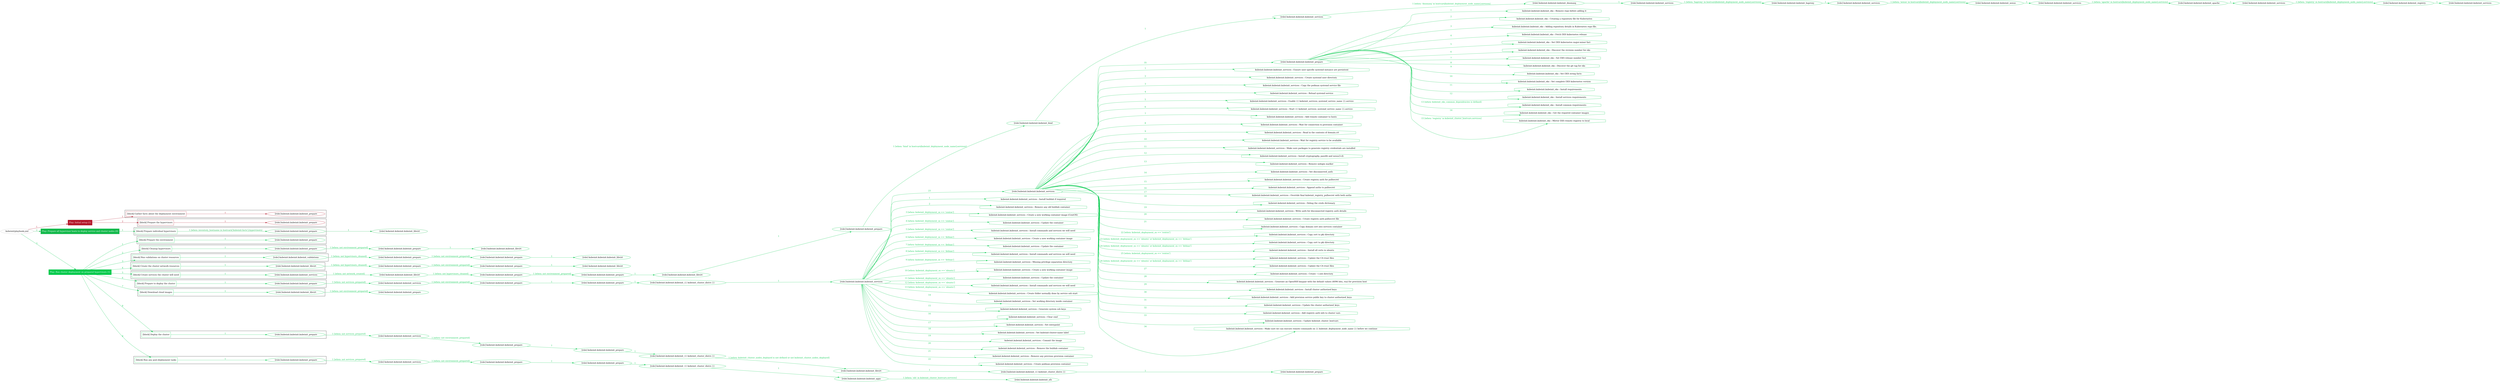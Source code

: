 digraph {
	graph [concentrate=true ordering=in rankdir=LR ratio=fill]
	edge [esep=5 sep=10]
	"kubeinit/playbook.yml" [id=root_node style=dotted]
	play_4d9d3d8e [label="Play: Initial setup (1)" color="#b4182b" fontcolor="#ffffff" id=play_4d9d3d8e shape=box style=filled tooltip=localhost]
	"kubeinit/playbook.yml" -> play_4d9d3d8e [label="1 " color="#b4182b" fontcolor="#b4182b" id=edge_9b203fbb labeltooltip="1 " tooltip="1 "]
	subgraph "kubeinit.kubeinit.kubeinit_prepare" {
		role_d1e3b410 [label="[role] kubeinit.kubeinit.kubeinit_prepare" color="#b4182b" id=role_d1e3b410 tooltip="kubeinit.kubeinit.kubeinit_prepare"]
	}
	subgraph "kubeinit.kubeinit.kubeinit_prepare" {
		role_73e6146b [label="[role] kubeinit.kubeinit.kubeinit_prepare" color="#b4182b" id=role_73e6146b tooltip="kubeinit.kubeinit.kubeinit_prepare"]
	}
	subgraph "Play: Initial setup (1)" {
		play_4d9d3d8e -> block_adb21411 [label=1 color="#b4182b" fontcolor="#b4182b" id=edge_f38cc927 labeltooltip=1 tooltip=1]
		subgraph cluster_block_adb21411 {
			block_adb21411 [label="[block] Gather facts about the deployment environment" color="#b4182b" id=block_adb21411 labeltooltip="Gather facts about the deployment environment" shape=box tooltip="Gather facts about the deployment environment"]
			block_adb21411 -> role_d1e3b410 [label="1 " color="#b4182b" fontcolor="#b4182b" id=edge_72fd6c80 labeltooltip="1 " tooltip="1 "]
		}
		play_4d9d3d8e -> block_78bb09dd [label=2 color="#b4182b" fontcolor="#b4182b" id=edge_7a522287 labeltooltip=2 tooltip=2]
		subgraph cluster_block_78bb09dd {
			block_78bb09dd [label="[block] Prepare the hypervisors" color="#b4182b" id=block_78bb09dd labeltooltip="Prepare the hypervisors" shape=box tooltip="Prepare the hypervisors"]
			block_78bb09dd -> role_73e6146b [label="1 " color="#b4182b" fontcolor="#b4182b" id=edge_f7077fd8 labeltooltip="1 " tooltip="1 "]
		}
	}
	play_d3a54ec8 [label="Play: Prepare all hypervisor hosts to deploy service and cluster nodes (0)" color="#13b94b" fontcolor="#ffffff" id=play_d3a54ec8 shape=box style=filled tooltip="Play: Prepare all hypervisor hosts to deploy service and cluster nodes (0)"]
	"kubeinit/playbook.yml" -> play_d3a54ec8 [label="2 " color="#13b94b" fontcolor="#13b94b" id=edge_47cae3f0 labeltooltip="2 " tooltip="2 "]
	subgraph "kubeinit.kubeinit.kubeinit_libvirt" {
		role_1799b327 [label="[role] kubeinit.kubeinit.kubeinit_libvirt" color="#13b94b" id=role_1799b327 tooltip="kubeinit.kubeinit.kubeinit_libvirt"]
	}
	subgraph "kubeinit.kubeinit.kubeinit_prepare" {
		role_e3c15d76 [label="[role] kubeinit.kubeinit.kubeinit_prepare" color="#13b94b" id=role_e3c15d76 tooltip="kubeinit.kubeinit.kubeinit_prepare"]
		role_e3c15d76 -> role_1799b327 [label="1 " color="#13b94b" fontcolor="#13b94b" id=edge_7d7aed1b labeltooltip="1 " tooltip="1 "]
	}
	subgraph "Play: Prepare all hypervisor hosts to deploy service and cluster nodes (0)" {
		play_d3a54ec8 -> block_9b23f949 [label=1 color="#13b94b" fontcolor="#13b94b" id=edge_f54b1103 labeltooltip=1 tooltip=1]
		subgraph cluster_block_9b23f949 {
			block_9b23f949 [label="[block] Prepare individual hypervisors" color="#13b94b" id=block_9b23f949 labeltooltip="Prepare individual hypervisors" shape=box tooltip="Prepare individual hypervisors"]
			block_9b23f949 -> role_e3c15d76 [label="1 [when: inventory_hostname in hostvars['kubeinit-facts'].hypervisors]" color="#13b94b" fontcolor="#13b94b" id=edge_1395f99e labeltooltip="1 [when: inventory_hostname in hostvars['kubeinit-facts'].hypervisors]" tooltip="1 [when: inventory_hostname in hostvars['kubeinit-facts'].hypervisors]"]
		}
	}
	play_0bd23d48 [label="Play: Run cluster deployment on prepared hypervisors (1)" color="#02ca4c" fontcolor="#ffffff" id=play_0bd23d48 shape=box style=filled tooltip=localhost]
	"kubeinit/playbook.yml" -> play_0bd23d48 [label="3 " color="#02ca4c" fontcolor="#02ca4c" id=edge_e83060f9 labeltooltip="3 " tooltip="3 "]
	subgraph "kubeinit.kubeinit.kubeinit_prepare" {
		role_e2ab8d98 [label="[role] kubeinit.kubeinit.kubeinit_prepare" color="#02ca4c" id=role_e2ab8d98 tooltip="kubeinit.kubeinit.kubeinit_prepare"]
	}
	subgraph "kubeinit.kubeinit.kubeinit_libvirt" {
		role_cadbc719 [label="[role] kubeinit.kubeinit.kubeinit_libvirt" color="#02ca4c" id=role_cadbc719 tooltip="kubeinit.kubeinit.kubeinit_libvirt"]
	}
	subgraph "kubeinit.kubeinit.kubeinit_prepare" {
		role_a93a3294 [label="[role] kubeinit.kubeinit.kubeinit_prepare" color="#02ca4c" id=role_a93a3294 tooltip="kubeinit.kubeinit.kubeinit_prepare"]
		role_a93a3294 -> role_cadbc719 [label="1 " color="#02ca4c" fontcolor="#02ca4c" id=edge_a5d6f771 labeltooltip="1 " tooltip="1 "]
	}
	subgraph "kubeinit.kubeinit.kubeinit_prepare" {
		role_74ca7ee7 [label="[role] kubeinit.kubeinit.kubeinit_prepare" color="#02ca4c" id=role_74ca7ee7 tooltip="kubeinit.kubeinit.kubeinit_prepare"]
		role_74ca7ee7 -> role_a93a3294 [label="1 [when: not environment_prepared]" color="#02ca4c" fontcolor="#02ca4c" id=edge_d3a1e940 labeltooltip="1 [when: not environment_prepared]" tooltip="1 [when: not environment_prepared]"]
	}
	subgraph "kubeinit.kubeinit.kubeinit_libvirt" {
		role_16af9f76 [label="[role] kubeinit.kubeinit.kubeinit_libvirt" color="#02ca4c" id=role_16af9f76 tooltip="kubeinit.kubeinit.kubeinit_libvirt"]
	}
	subgraph "kubeinit.kubeinit.kubeinit_prepare" {
		role_d1105eec [label="[role] kubeinit.kubeinit.kubeinit_prepare" color="#02ca4c" id=role_d1105eec tooltip="kubeinit.kubeinit.kubeinit_prepare"]
		role_d1105eec -> role_16af9f76 [label="1 " color="#02ca4c" fontcolor="#02ca4c" id=edge_41a09f28 labeltooltip="1 " tooltip="1 "]
	}
	subgraph "kubeinit.kubeinit.kubeinit_prepare" {
		role_9b5b7625 [label="[role] kubeinit.kubeinit.kubeinit_prepare" color="#02ca4c" id=role_9b5b7625 tooltip="kubeinit.kubeinit.kubeinit_prepare"]
		role_9b5b7625 -> role_d1105eec [label="1 [when: not environment_prepared]" color="#02ca4c" fontcolor="#02ca4c" id=edge_b4803c52 labeltooltip="1 [when: not environment_prepared]" tooltip="1 [when: not environment_prepared]"]
	}
	subgraph "kubeinit.kubeinit.kubeinit_validations" {
		role_4a3a54b7 [label="[role] kubeinit.kubeinit.kubeinit_validations" color="#02ca4c" id=role_4a3a54b7 tooltip="kubeinit.kubeinit.kubeinit_validations"]
		role_4a3a54b7 -> role_9b5b7625 [label="1 [when: not hypervisors_cleaned]" color="#02ca4c" fontcolor="#02ca4c" id=edge_0bceb6d6 labeltooltip="1 [when: not hypervisors_cleaned]" tooltip="1 [when: not hypervisors_cleaned]"]
	}
	subgraph "kubeinit.kubeinit.kubeinit_libvirt" {
		role_ba00133c [label="[role] kubeinit.kubeinit.kubeinit_libvirt" color="#02ca4c" id=role_ba00133c tooltip="kubeinit.kubeinit.kubeinit_libvirt"]
	}
	subgraph "kubeinit.kubeinit.kubeinit_prepare" {
		role_c493f680 [label="[role] kubeinit.kubeinit.kubeinit_prepare" color="#02ca4c" id=role_c493f680 tooltip="kubeinit.kubeinit.kubeinit_prepare"]
		role_c493f680 -> role_ba00133c [label="1 " color="#02ca4c" fontcolor="#02ca4c" id=edge_35d0d294 labeltooltip="1 " tooltip="1 "]
	}
	subgraph "kubeinit.kubeinit.kubeinit_prepare" {
		role_80af2a90 [label="[role] kubeinit.kubeinit.kubeinit_prepare" color="#02ca4c" id=role_80af2a90 tooltip="kubeinit.kubeinit.kubeinit_prepare"]
		role_80af2a90 -> role_c493f680 [label="1 [when: not environment_prepared]" color="#02ca4c" fontcolor="#02ca4c" id=edge_53cce109 labeltooltip="1 [when: not environment_prepared]" tooltip="1 [when: not environment_prepared]"]
	}
	subgraph "kubeinit.kubeinit.kubeinit_libvirt" {
		role_a24f6def [label="[role] kubeinit.kubeinit.kubeinit_libvirt" color="#02ca4c" id=role_a24f6def tooltip="kubeinit.kubeinit.kubeinit_libvirt"]
		role_a24f6def -> role_80af2a90 [label="1 [when: not hypervisors_cleaned]" color="#02ca4c" fontcolor="#02ca4c" id=edge_f9e1837f labeltooltip="1 [when: not hypervisors_cleaned]" tooltip="1 [when: not hypervisors_cleaned]"]
	}
	subgraph "kubeinit.kubeinit.kubeinit_services" {
		role_8abcc279 [label="[role] kubeinit.kubeinit.kubeinit_services" color="#02ca4c" id=role_8abcc279 tooltip="kubeinit.kubeinit.kubeinit_services"]
	}
	subgraph "kubeinit.kubeinit.kubeinit_registry" {
		role_8841605c [label="[role] kubeinit.kubeinit.kubeinit_registry" color="#02ca4c" id=role_8841605c tooltip="kubeinit.kubeinit.kubeinit_registry"]
		role_8841605c -> role_8abcc279 [label="1 " color="#02ca4c" fontcolor="#02ca4c" id=edge_eb245b8a labeltooltip="1 " tooltip="1 "]
	}
	subgraph "kubeinit.kubeinit.kubeinit_services" {
		role_4f0e391f [label="[role] kubeinit.kubeinit.kubeinit_services" color="#02ca4c" id=role_4f0e391f tooltip="kubeinit.kubeinit.kubeinit_services"]
		role_4f0e391f -> role_8841605c [label="1 [when: 'registry' in hostvars[kubeinit_deployment_node_name].services]" color="#02ca4c" fontcolor="#02ca4c" id=edge_83ebde5c labeltooltip="1 [when: 'registry' in hostvars[kubeinit_deployment_node_name].services]" tooltip="1 [when: 'registry' in hostvars[kubeinit_deployment_node_name].services]"]
	}
	subgraph "kubeinit.kubeinit.kubeinit_apache" {
		role_895950e3 [label="[role] kubeinit.kubeinit.kubeinit_apache" color="#02ca4c" id=role_895950e3 tooltip="kubeinit.kubeinit.kubeinit_apache"]
		role_895950e3 -> role_4f0e391f [label="1 " color="#02ca4c" fontcolor="#02ca4c" id=edge_3f4fa159 labeltooltip="1 " tooltip="1 "]
	}
	subgraph "kubeinit.kubeinit.kubeinit_services" {
		role_0dc79c42 [label="[role] kubeinit.kubeinit.kubeinit_services" color="#02ca4c" id=role_0dc79c42 tooltip="kubeinit.kubeinit.kubeinit_services"]
		role_0dc79c42 -> role_895950e3 [label="1 [when: 'apache' in hostvars[kubeinit_deployment_node_name].services]" color="#02ca4c" fontcolor="#02ca4c" id=edge_8833d6e1 labeltooltip="1 [when: 'apache' in hostvars[kubeinit_deployment_node_name].services]" tooltip="1 [when: 'apache' in hostvars[kubeinit_deployment_node_name].services]"]
	}
	subgraph "kubeinit.kubeinit.kubeinit_nexus" {
		role_284a05d9 [label="[role] kubeinit.kubeinit.kubeinit_nexus" color="#02ca4c" id=role_284a05d9 tooltip="kubeinit.kubeinit.kubeinit_nexus"]
		role_284a05d9 -> role_0dc79c42 [label="1 " color="#02ca4c" fontcolor="#02ca4c" id=edge_00af89a9 labeltooltip="1 " tooltip="1 "]
	}
	subgraph "kubeinit.kubeinit.kubeinit_services" {
		role_a203dcce [label="[role] kubeinit.kubeinit.kubeinit_services" color="#02ca4c" id=role_a203dcce tooltip="kubeinit.kubeinit.kubeinit_services"]
		role_a203dcce -> role_284a05d9 [label="1 [when: 'nexus' in hostvars[kubeinit_deployment_node_name].services]" color="#02ca4c" fontcolor="#02ca4c" id=edge_3b3f5b48 labeltooltip="1 [when: 'nexus' in hostvars[kubeinit_deployment_node_name].services]" tooltip="1 [when: 'nexus' in hostvars[kubeinit_deployment_node_name].services]"]
	}
	subgraph "kubeinit.kubeinit.kubeinit_haproxy" {
		role_86e3c325 [label="[role] kubeinit.kubeinit.kubeinit_haproxy" color="#02ca4c" id=role_86e3c325 tooltip="kubeinit.kubeinit.kubeinit_haproxy"]
		role_86e3c325 -> role_a203dcce [label="1 " color="#02ca4c" fontcolor="#02ca4c" id=edge_47ef7f8f labeltooltip="1 " tooltip="1 "]
	}
	subgraph "kubeinit.kubeinit.kubeinit_services" {
		role_f4b8d04e [label="[role] kubeinit.kubeinit.kubeinit_services" color="#02ca4c" id=role_f4b8d04e tooltip="kubeinit.kubeinit.kubeinit_services"]
		role_f4b8d04e -> role_86e3c325 [label="1 [when: 'haproxy' in hostvars[kubeinit_deployment_node_name].services]" color="#02ca4c" fontcolor="#02ca4c" id=edge_62fc693d labeltooltip="1 [when: 'haproxy' in hostvars[kubeinit_deployment_node_name].services]" tooltip="1 [when: 'haproxy' in hostvars[kubeinit_deployment_node_name].services]"]
	}
	subgraph "kubeinit.kubeinit.kubeinit_dnsmasq" {
		role_a93b9730 [label="[role] kubeinit.kubeinit.kubeinit_dnsmasq" color="#02ca4c" id=role_a93b9730 tooltip="kubeinit.kubeinit.kubeinit_dnsmasq"]
		role_a93b9730 -> role_f4b8d04e [label="1 " color="#02ca4c" fontcolor="#02ca4c" id=edge_1a0c2381 labeltooltip="1 " tooltip="1 "]
	}
	subgraph "kubeinit.kubeinit.kubeinit_services" {
		role_6185524c [label="[role] kubeinit.kubeinit.kubeinit_services" color="#02ca4c" id=role_6185524c tooltip="kubeinit.kubeinit.kubeinit_services"]
		role_6185524c -> role_a93b9730 [label="1 [when: 'dnsmasq' in hostvars[kubeinit_deployment_node_name].services]" color="#02ca4c" fontcolor="#02ca4c" id=edge_77526eed labeltooltip="1 [when: 'dnsmasq' in hostvars[kubeinit_deployment_node_name].services]" tooltip="1 [when: 'dnsmasq' in hostvars[kubeinit_deployment_node_name].services]"]
	}
	subgraph "kubeinit.kubeinit.kubeinit_bind" {
		role_c1e0fb6e [label="[role] kubeinit.kubeinit.kubeinit_bind" color="#02ca4c" id=role_c1e0fb6e tooltip="kubeinit.kubeinit.kubeinit_bind"]
		role_c1e0fb6e -> role_6185524c [label="1 " color="#02ca4c" fontcolor="#02ca4c" id=edge_6cd7321a labeltooltip="1 " tooltip="1 "]
	}
	subgraph "kubeinit.kubeinit.kubeinit_prepare" {
		role_06c189ce [label="[role] kubeinit.kubeinit.kubeinit_prepare" color="#02ca4c" id=role_06c189ce tooltip="kubeinit.kubeinit.kubeinit_prepare"]
		role_06c189ce -> role_c1e0fb6e [label="1 [when: 'bind' in hostvars[kubeinit_deployment_node_name].services]" color="#02ca4c" fontcolor="#02ca4c" id=edge_91bc555f labeltooltip="1 [when: 'bind' in hostvars[kubeinit_deployment_node_name].services]" tooltip="1 [when: 'bind' in hostvars[kubeinit_deployment_node_name].services]"]
	}
	subgraph "kubeinit.kubeinit.kubeinit_libvirt" {
		role_d394da9c [label="[role] kubeinit.kubeinit.kubeinit_libvirt" color="#02ca4c" id=role_d394da9c tooltip="kubeinit.kubeinit.kubeinit_libvirt"]
		role_d394da9c -> role_06c189ce [label="1 " color="#02ca4c" fontcolor="#02ca4c" id=edge_c9249bc1 labeltooltip="1 " tooltip="1 "]
	}
	subgraph "kubeinit.kubeinit.kubeinit_prepare" {
		role_610471b2 [label="[role] kubeinit.kubeinit.kubeinit_prepare" color="#02ca4c" id=role_610471b2 tooltip="kubeinit.kubeinit.kubeinit_prepare"]
		role_610471b2 -> role_d394da9c [label="1 " color="#02ca4c" fontcolor="#02ca4c" id=edge_0dfc031a labeltooltip="1 " tooltip="1 "]
	}
	subgraph "kubeinit.kubeinit.kubeinit_prepare" {
		role_3ec4bf0f [label="[role] kubeinit.kubeinit.kubeinit_prepare" color="#02ca4c" id=role_3ec4bf0f tooltip="kubeinit.kubeinit.kubeinit_prepare"]
		role_3ec4bf0f -> role_610471b2 [label="1 [when: not environment_prepared]" color="#02ca4c" fontcolor="#02ca4c" id=edge_ec7facf1 labeltooltip="1 [when: not environment_prepared]" tooltip="1 [when: not environment_prepared]"]
	}
	subgraph "kubeinit.kubeinit.kubeinit_libvirt" {
		role_f16790cd [label="[role] kubeinit.kubeinit.kubeinit_libvirt" color="#02ca4c" id=role_f16790cd tooltip="kubeinit.kubeinit.kubeinit_libvirt"]
		role_f16790cd -> role_3ec4bf0f [label="1 [when: not hypervisors_cleaned]" color="#02ca4c" fontcolor="#02ca4c" id=edge_60d925c3 labeltooltip="1 [when: not hypervisors_cleaned]" tooltip="1 [when: not hypervisors_cleaned]"]
	}
	subgraph "kubeinit.kubeinit.kubeinit_services" {
		role_4a772f6e [label="[role] kubeinit.kubeinit.kubeinit_services" color="#02ca4c" id=role_4a772f6e tooltip="kubeinit.kubeinit.kubeinit_services"]
		role_4a772f6e -> role_f16790cd [label="1 [when: not network_created]" color="#02ca4c" fontcolor="#02ca4c" id=edge_c03592dc labeltooltip="1 [when: not network_created]" tooltip="1 [when: not network_created]"]
	}
	subgraph "kubeinit.kubeinit.kubeinit_prepare" {
		role_dcf597b1 [label="[role] kubeinit.kubeinit.kubeinit_prepare" color="#02ca4c" id=role_dcf597b1 tooltip="kubeinit.kubeinit.kubeinit_prepare"]
		task_f2909415 [label="kubeinit.kubeinit.kubeinit_eks : Remove repo before adding it" color="#02ca4c" id=task_f2909415 shape=octagon tooltip="kubeinit.kubeinit.kubeinit_eks : Remove repo before adding it"]
		role_dcf597b1 -> task_f2909415 [label="1 " color="#02ca4c" fontcolor="#02ca4c" id=edge_3ccfb67a labeltooltip="1 " tooltip="1 "]
		task_b86804af [label="kubeinit.kubeinit.kubeinit_eks : Creating a repository file for Kubernetes" color="#02ca4c" id=task_b86804af shape=octagon tooltip="kubeinit.kubeinit.kubeinit_eks : Creating a repository file for Kubernetes"]
		role_dcf597b1 -> task_b86804af [label="2 " color="#02ca4c" fontcolor="#02ca4c" id=edge_baa7f894 labeltooltip="2 " tooltip="2 "]
		task_e074e65b [label="kubeinit.kubeinit.kubeinit_eks : Adding repository details in Kubernetes repo file." color="#02ca4c" id=task_e074e65b shape=octagon tooltip="kubeinit.kubeinit.kubeinit_eks : Adding repository details in Kubernetes repo file."]
		role_dcf597b1 -> task_e074e65b [label="3 " color="#02ca4c" fontcolor="#02ca4c" id=edge_d186e829 labeltooltip="3 " tooltip="3 "]
		task_c7d643c1 [label="kubeinit.kubeinit.kubeinit_eks : Fetch EKS kubernetes release" color="#02ca4c" id=task_c7d643c1 shape=octagon tooltip="kubeinit.kubeinit.kubeinit_eks : Fetch EKS kubernetes release"]
		role_dcf597b1 -> task_c7d643c1 [label="4 " color="#02ca4c" fontcolor="#02ca4c" id=edge_d0f8dd36 labeltooltip="4 " tooltip="4 "]
		task_779ca5e6 [label="kubeinit.kubeinit.kubeinit_eks : Set EKS kubernetes major-minor fact" color="#02ca4c" id=task_779ca5e6 shape=octagon tooltip="kubeinit.kubeinit.kubeinit_eks : Set EKS kubernetes major-minor fact"]
		role_dcf597b1 -> task_779ca5e6 [label="5 " color="#02ca4c" fontcolor="#02ca4c" id=edge_e81ce7ad labeltooltip="5 " tooltip="5 "]
		task_246e389e [label="kubeinit.kubeinit.kubeinit_eks : Discover the revision number for eks" color="#02ca4c" id=task_246e389e shape=octagon tooltip="kubeinit.kubeinit.kubeinit_eks : Discover the revision number for eks"]
		role_dcf597b1 -> task_246e389e [label="6 " color="#02ca4c" fontcolor="#02ca4c" id=edge_fc616a57 labeltooltip="6 " tooltip="6 "]
		task_f6deb1a5 [label="kubeinit.kubeinit.kubeinit_eks : Set EKS release number fact" color="#02ca4c" id=task_f6deb1a5 shape=octagon tooltip="kubeinit.kubeinit.kubeinit_eks : Set EKS release number fact"]
		role_dcf597b1 -> task_f6deb1a5 [label="7 " color="#02ca4c" fontcolor="#02ca4c" id=edge_46d9f686 labeltooltip="7 " tooltip="7 "]
		task_896ed553 [label="kubeinit.kubeinit.kubeinit_eks : Discover the git tag for eks" color="#02ca4c" id=task_896ed553 shape=octagon tooltip="kubeinit.kubeinit.kubeinit_eks : Discover the git tag for eks"]
		role_dcf597b1 -> task_896ed553 [label="8 " color="#02ca4c" fontcolor="#02ca4c" id=edge_1593c54f labeltooltip="8 " tooltip="8 "]
		task_aeacbd0e [label="kubeinit.kubeinit.kubeinit_eks : Set EKS string facts" color="#02ca4c" id=task_aeacbd0e shape=octagon tooltip="kubeinit.kubeinit.kubeinit_eks : Set EKS string facts"]
		role_dcf597b1 -> task_aeacbd0e [label="9 " color="#02ca4c" fontcolor="#02ca4c" id=edge_5b5a6348 labeltooltip="9 " tooltip="9 "]
		task_e02e6203 [label="kubeinit.kubeinit.kubeinit_eks : Set complete EKS kubernetes version" color="#02ca4c" id=task_e02e6203 shape=octagon tooltip="kubeinit.kubeinit.kubeinit_eks : Set complete EKS kubernetes version"]
		role_dcf597b1 -> task_e02e6203 [label="10 " color="#02ca4c" fontcolor="#02ca4c" id=edge_1ac76248 labeltooltip="10 " tooltip="10 "]
		task_2898e6a0 [label="kubeinit.kubeinit.kubeinit_eks : Install requirements" color="#02ca4c" id=task_2898e6a0 shape=octagon tooltip="kubeinit.kubeinit.kubeinit_eks : Install requirements"]
		role_dcf597b1 -> task_2898e6a0 [label="11 " color="#02ca4c" fontcolor="#02ca4c" id=edge_9c544953 labeltooltip="11 " tooltip="11 "]
		task_b3639e47 [label="kubeinit.kubeinit.kubeinit_eks : Install services requirements" color="#02ca4c" id=task_b3639e47 shape=octagon tooltip="kubeinit.kubeinit.kubeinit_eks : Install services requirements"]
		role_dcf597b1 -> task_b3639e47 [label="12 " color="#02ca4c" fontcolor="#02ca4c" id=edge_2393d9f9 labeltooltip="12 " tooltip="12 "]
		task_3d206ff2 [label="kubeinit.kubeinit.kubeinit_eks : Install common requirements" color="#02ca4c" id=task_3d206ff2 shape=octagon tooltip="kubeinit.kubeinit.kubeinit_eks : Install common requirements"]
		role_dcf597b1 -> task_3d206ff2 [label="13 [when: kubeinit_eks_common_dependencies is defined]" color="#02ca4c" fontcolor="#02ca4c" id=edge_ba21d66a labeltooltip="13 [when: kubeinit_eks_common_dependencies is defined]" tooltip="13 [when: kubeinit_eks_common_dependencies is defined]"]
		task_cfe76ff9 [label="kubeinit.kubeinit.kubeinit_eks : Get the required container images" color="#02ca4c" id=task_cfe76ff9 shape=octagon tooltip="kubeinit.kubeinit.kubeinit_eks : Get the required container images"]
		role_dcf597b1 -> task_cfe76ff9 [label="14 " color="#02ca4c" fontcolor="#02ca4c" id=edge_453b2b66 labeltooltip="14 " tooltip="14 "]
		task_0e9c4a98 [label="kubeinit.kubeinit.kubeinit_eks : Mirror EKS remote registry to local" color="#02ca4c" id=task_0e9c4a98 shape=octagon tooltip="kubeinit.kubeinit.kubeinit_eks : Mirror EKS remote registry to local"]
		role_dcf597b1 -> task_0e9c4a98 [label="15 [when: 'registry' in kubeinit_cluster_hostvars.services]" color="#02ca4c" fontcolor="#02ca4c" id=edge_4b777cf8 labeltooltip="15 [when: 'registry' in kubeinit_cluster_hostvars.services]" tooltip="15 [when: 'registry' in kubeinit_cluster_hostvars.services]"]
	}
	subgraph "kubeinit.kubeinit.kubeinit_services" {
		role_9f2a4f7f [label="[role] kubeinit.kubeinit.kubeinit_services" color="#02ca4c" id=role_9f2a4f7f tooltip="kubeinit.kubeinit.kubeinit_services"]
		task_20f7df86 [label="kubeinit.kubeinit.kubeinit_services : Ensure user specific systemd instance are persistent" color="#02ca4c" id=task_20f7df86 shape=octagon tooltip="kubeinit.kubeinit.kubeinit_services : Ensure user specific systemd instance are persistent"]
		role_9f2a4f7f -> task_20f7df86 [label="1 " color="#02ca4c" fontcolor="#02ca4c" id=edge_f9ea5ef7 labeltooltip="1 " tooltip="1 "]
		task_afe1da14 [label="kubeinit.kubeinit.kubeinit_services : Create systemd user directory" color="#02ca4c" id=task_afe1da14 shape=octagon tooltip="kubeinit.kubeinit.kubeinit_services : Create systemd user directory"]
		role_9f2a4f7f -> task_afe1da14 [label="2 " color="#02ca4c" fontcolor="#02ca4c" id=edge_1022ea7e labeltooltip="2 " tooltip="2 "]
		task_793035a8 [label="kubeinit.kubeinit.kubeinit_services : Copy the podman systemd service file" color="#02ca4c" id=task_793035a8 shape=octagon tooltip="kubeinit.kubeinit.kubeinit_services : Copy the podman systemd service file"]
		role_9f2a4f7f -> task_793035a8 [label="3 " color="#02ca4c" fontcolor="#02ca4c" id=edge_e57bd81a labeltooltip="3 " tooltip="3 "]
		task_0c9b689c [label="kubeinit.kubeinit.kubeinit_services : Reload systemd service" color="#02ca4c" id=task_0c9b689c shape=octagon tooltip="kubeinit.kubeinit.kubeinit_services : Reload systemd service"]
		role_9f2a4f7f -> task_0c9b689c [label="4 " color="#02ca4c" fontcolor="#02ca4c" id=edge_643d02e8 labeltooltip="4 " tooltip="4 "]
		task_36bf51ef [label="kubeinit.kubeinit.kubeinit_services : Enable {{ kubeinit_services_systemd_service_name }}.service" color="#02ca4c" id=task_36bf51ef shape=octagon tooltip="kubeinit.kubeinit.kubeinit_services : Enable {{ kubeinit_services_systemd_service_name }}.service"]
		role_9f2a4f7f -> task_36bf51ef [label="5 " color="#02ca4c" fontcolor="#02ca4c" id=edge_649b9d5b labeltooltip="5 " tooltip="5 "]
		task_df7f88f8 [label="kubeinit.kubeinit.kubeinit_services : Start {{ kubeinit_services_systemd_service_name }}.service" color="#02ca4c" id=task_df7f88f8 shape=octagon tooltip="kubeinit.kubeinit.kubeinit_services : Start {{ kubeinit_services_systemd_service_name }}.service"]
		role_9f2a4f7f -> task_df7f88f8 [label="6 " color="#02ca4c" fontcolor="#02ca4c" id=edge_d44958b8 labeltooltip="6 " tooltip="6 "]
		task_4515136c [label="kubeinit.kubeinit.kubeinit_services : Add remote container to hosts" color="#02ca4c" id=task_4515136c shape=octagon tooltip="kubeinit.kubeinit.kubeinit_services : Add remote container to hosts"]
		role_9f2a4f7f -> task_4515136c [label="7 " color="#02ca4c" fontcolor="#02ca4c" id=edge_0846dec9 labeltooltip="7 " tooltip="7 "]
		task_612de0ac [label="kubeinit.kubeinit.kubeinit_services : Wait for connection to provision container" color="#02ca4c" id=task_612de0ac shape=octagon tooltip="kubeinit.kubeinit.kubeinit_services : Wait for connection to provision container"]
		role_9f2a4f7f -> task_612de0ac [label="8 " color="#02ca4c" fontcolor="#02ca4c" id=edge_de1a712e labeltooltip="8 " tooltip="8 "]
		task_a084e36a [label="kubeinit.kubeinit.kubeinit_services : Read in the contents of domain.crt" color="#02ca4c" id=task_a084e36a shape=octagon tooltip="kubeinit.kubeinit.kubeinit_services : Read in the contents of domain.crt"]
		role_9f2a4f7f -> task_a084e36a [label="9 " color="#02ca4c" fontcolor="#02ca4c" id=edge_90dac136 labeltooltip="9 " tooltip="9 "]
		task_9e3af2ab [label="kubeinit.kubeinit.kubeinit_services : Wait for registry service to be available" color="#02ca4c" id=task_9e3af2ab shape=octagon tooltip="kubeinit.kubeinit.kubeinit_services : Wait for registry service to be available"]
		role_9f2a4f7f -> task_9e3af2ab [label="10 " color="#02ca4c" fontcolor="#02ca4c" id=edge_aae3b37c labeltooltip="10 " tooltip="10 "]
		task_4985a608 [label="kubeinit.kubeinit.kubeinit_services : Make sure packages to generate registry credentials are installed" color="#02ca4c" id=task_4985a608 shape=octagon tooltip="kubeinit.kubeinit.kubeinit_services : Make sure packages to generate registry credentials are installed"]
		role_9f2a4f7f -> task_4985a608 [label="11 " color="#02ca4c" fontcolor="#02ca4c" id=edge_f04a95d3 labeltooltip="11 " tooltip="11 "]
		task_29039089 [label="kubeinit.kubeinit.kubeinit_services : Install cryptography, passlib and nexus3-cli" color="#02ca4c" id=task_29039089 shape=octagon tooltip="kubeinit.kubeinit.kubeinit_services : Install cryptography, passlib and nexus3-cli"]
		role_9f2a4f7f -> task_29039089 [label="12 " color="#02ca4c" fontcolor="#02ca4c" id=edge_58fdf32f labeltooltip="12 " tooltip="12 "]
		task_30021886 [label="kubeinit.kubeinit.kubeinit_services : Remove nologin marker" color="#02ca4c" id=task_30021886 shape=octagon tooltip="kubeinit.kubeinit.kubeinit_services : Remove nologin marker"]
		role_9f2a4f7f -> task_30021886 [label="13 " color="#02ca4c" fontcolor="#02ca4c" id=edge_135950e0 labeltooltip="13 " tooltip="13 "]
		task_4893a529 [label="kubeinit.kubeinit.kubeinit_services : Set disconnected_auth" color="#02ca4c" id=task_4893a529 shape=octagon tooltip="kubeinit.kubeinit.kubeinit_services : Set disconnected_auth"]
		role_9f2a4f7f -> task_4893a529 [label="14 " color="#02ca4c" fontcolor="#02ca4c" id=edge_99c025f7 labeltooltip="14 " tooltip="14 "]
		task_52bcdaa4 [label="kubeinit.kubeinit.kubeinit_services : Create registry auth for pullsecret" color="#02ca4c" id=task_52bcdaa4 shape=octagon tooltip="kubeinit.kubeinit.kubeinit_services : Create registry auth for pullsecret"]
		role_9f2a4f7f -> task_52bcdaa4 [label="15 " color="#02ca4c" fontcolor="#02ca4c" id=edge_e373df58 labeltooltip="15 " tooltip="15 "]
		task_dbda7f95 [label="kubeinit.kubeinit.kubeinit_services : Append auths to pullsecret" color="#02ca4c" id=task_dbda7f95 shape=octagon tooltip="kubeinit.kubeinit.kubeinit_services : Append auths to pullsecret"]
		role_9f2a4f7f -> task_dbda7f95 [label="16 " color="#02ca4c" fontcolor="#02ca4c" id=edge_fc64653b labeltooltip="16 " tooltip="16 "]
		task_c6a198cf [label="kubeinit.kubeinit.kubeinit_services : Override final kubeinit_registry_pullsecret with both auths" color="#02ca4c" id=task_c6a198cf shape=octagon tooltip="kubeinit.kubeinit.kubeinit_services : Override final kubeinit_registry_pullsecret with both auths"]
		role_9f2a4f7f -> task_c6a198cf [label="17 " color="#02ca4c" fontcolor="#02ca4c" id=edge_15e6b2e5 labeltooltip="17 " tooltip="17 "]
		task_edfa0bf4 [label="kubeinit.kubeinit.kubeinit_services : Debug the creds dictionary" color="#02ca4c" id=task_edfa0bf4 shape=octagon tooltip="kubeinit.kubeinit.kubeinit_services : Debug the creds dictionary"]
		role_9f2a4f7f -> task_edfa0bf4 [label="18 " color="#02ca4c" fontcolor="#02ca4c" id=edge_0abab4e6 labeltooltip="18 " tooltip="18 "]
		task_58f3e5ea [label="kubeinit.kubeinit.kubeinit_services : Write auth for disconnected registry auth details" color="#02ca4c" id=task_58f3e5ea shape=octagon tooltip="kubeinit.kubeinit.kubeinit_services : Write auth for disconnected registry auth details"]
		role_9f2a4f7f -> task_58f3e5ea [label="19 " color="#02ca4c" fontcolor="#02ca4c" id=edge_b3cb1bfc labeltooltip="19 " tooltip="19 "]
		task_e30885ca [label="kubeinit.kubeinit.kubeinit_services : Create registry auth pullsecret file" color="#02ca4c" id=task_e30885ca shape=octagon tooltip="kubeinit.kubeinit.kubeinit_services : Create registry auth pullsecret file"]
		role_9f2a4f7f -> task_e30885ca [label="20 " color="#02ca4c" fontcolor="#02ca4c" id=edge_194ca741 labeltooltip="20 " tooltip="20 "]
		task_e3fc61ff [label="kubeinit.kubeinit.kubeinit_services : Copy domain cert into services container" color="#02ca4c" id=task_e3fc61ff shape=octagon tooltip="kubeinit.kubeinit.kubeinit_services : Copy domain cert into services container"]
		role_9f2a4f7f -> task_e3fc61ff [label="21 " color="#02ca4c" fontcolor="#02ca4c" id=edge_949ddc2b labeltooltip="21 " tooltip="21 "]
		task_7d34738c [label="kubeinit.kubeinit.kubeinit_services : Copy cert to pki directory" color="#02ca4c" id=task_7d34738c shape=octagon tooltip="kubeinit.kubeinit.kubeinit_services : Copy cert to pki directory"]
		role_9f2a4f7f -> task_7d34738c [label="22 [when: kubeinit_deployment_os == 'centos']" color="#02ca4c" fontcolor="#02ca4c" id=edge_d159ff51 labeltooltip="22 [when: kubeinit_deployment_os == 'centos']" tooltip="22 [when: kubeinit_deployment_os == 'centos']"]
		task_69e43440 [label="kubeinit.kubeinit.kubeinit_services : Copy cert to pki directory" color="#02ca4c" id=task_69e43440 shape=octagon tooltip="kubeinit.kubeinit.kubeinit_services : Copy cert to pki directory"]
		role_9f2a4f7f -> task_69e43440 [label="23 [when: kubeinit_deployment_os == 'ubuntu' or kubeinit_deployment_os == 'debian']" color="#02ca4c" fontcolor="#02ca4c" id=edge_b8329985 labeltooltip="23 [when: kubeinit_deployment_os == 'ubuntu' or kubeinit_deployment_os == 'debian']" tooltip="23 [when: kubeinit_deployment_os == 'ubuntu' or kubeinit_deployment_os == 'debian']"]
		task_c1e85d6c [label="kubeinit.kubeinit.kubeinit_services : Install all certs in ubuntu" color="#02ca4c" id=task_c1e85d6c shape=octagon tooltip="kubeinit.kubeinit.kubeinit_services : Install all certs in ubuntu"]
		role_9f2a4f7f -> task_c1e85d6c [label="24 [when: kubeinit_deployment_os == 'ubuntu' or kubeinit_deployment_os == 'debian']" color="#02ca4c" fontcolor="#02ca4c" id=edge_f6c1a7de labeltooltip="24 [when: kubeinit_deployment_os == 'ubuntu' or kubeinit_deployment_os == 'debian']" tooltip="24 [when: kubeinit_deployment_os == 'ubuntu' or kubeinit_deployment_os == 'debian']"]
		task_72307ca8 [label="kubeinit.kubeinit.kubeinit_services : Update the CA trust files" color="#02ca4c" id=task_72307ca8 shape=octagon tooltip="kubeinit.kubeinit.kubeinit_services : Update the CA trust files"]
		role_9f2a4f7f -> task_72307ca8 [label="25 [when: kubeinit_deployment_os == 'centos']" color="#02ca4c" fontcolor="#02ca4c" id=edge_56b93ec5 labeltooltip="25 [when: kubeinit_deployment_os == 'centos']" tooltip="25 [when: kubeinit_deployment_os == 'centos']"]
		task_fa9c9599 [label="kubeinit.kubeinit.kubeinit_services : Update the CA trust files" color="#02ca4c" id=task_fa9c9599 shape=octagon tooltip="kubeinit.kubeinit.kubeinit_services : Update the CA trust files"]
		role_9f2a4f7f -> task_fa9c9599 [label="26 [when: kubeinit_deployment_os == 'ubuntu' or kubeinit_deployment_os == 'debian']" color="#02ca4c" fontcolor="#02ca4c" id=edge_726d674a labeltooltip="26 [when: kubeinit_deployment_os == 'ubuntu' or kubeinit_deployment_os == 'debian']" tooltip="26 [when: kubeinit_deployment_os == 'ubuntu' or kubeinit_deployment_os == 'debian']"]
		task_154f07a3 [label="kubeinit.kubeinit.kubeinit_services : Create ~/.ssh directory" color="#02ca4c" id=task_154f07a3 shape=octagon tooltip="kubeinit.kubeinit.kubeinit_services : Create ~/.ssh directory"]
		role_9f2a4f7f -> task_154f07a3 [label="27 " color="#02ca4c" fontcolor="#02ca4c" id=edge_896e8455 labeltooltip="27 " tooltip="27 "]
		task_dab27321 [label="kubeinit.kubeinit.kubeinit_services : Generate an OpenSSH keypair with the default values (4096 bits, rsa) for provision host" color="#02ca4c" id=task_dab27321 shape=octagon tooltip="kubeinit.kubeinit.kubeinit_services : Generate an OpenSSH keypair with the default values (4096 bits, rsa) for provision host"]
		role_9f2a4f7f -> task_dab27321 [label="28 " color="#02ca4c" fontcolor="#02ca4c" id=edge_485dc335 labeltooltip="28 " tooltip="28 "]
		task_1a8dc86b [label="kubeinit.kubeinit.kubeinit_services : Install cluster authorized keys" color="#02ca4c" id=task_1a8dc86b shape=octagon tooltip="kubeinit.kubeinit.kubeinit_services : Install cluster authorized keys"]
		role_9f2a4f7f -> task_1a8dc86b [label="29 " color="#02ca4c" fontcolor="#02ca4c" id=edge_53bf2d94 labeltooltip="29 " tooltip="29 "]
		task_ebf880f5 [label="kubeinit.kubeinit.kubeinit_services : Add provision service public key to cluster authorized_keys" color="#02ca4c" id=task_ebf880f5 shape=octagon tooltip="kubeinit.kubeinit.kubeinit_services : Add provision service public key to cluster authorized_keys"]
		role_9f2a4f7f -> task_ebf880f5 [label="30 " color="#02ca4c" fontcolor="#02ca4c" id=edge_3174e638 labeltooltip="30 " tooltip="30 "]
		task_65ef27fd [label="kubeinit.kubeinit.kubeinit_services : Update the cluster authorized_keys" color="#02ca4c" id=task_65ef27fd shape=octagon tooltip="kubeinit.kubeinit.kubeinit_services : Update the cluster authorized_keys"]
		role_9f2a4f7f -> task_65ef27fd [label="31 " color="#02ca4c" fontcolor="#02ca4c" id=edge_7127dfc0 labeltooltip="31 " tooltip="31 "]
		task_4eb958c2 [label="kubeinit.kubeinit.kubeinit_services : Add registry auth info to cluster vars" color="#02ca4c" id=task_4eb958c2 shape=octagon tooltip="kubeinit.kubeinit.kubeinit_services : Add registry auth info to cluster vars"]
		role_9f2a4f7f -> task_4eb958c2 [label="32 " color="#02ca4c" fontcolor="#02ca4c" id=edge_c9b8fe45 labeltooltip="32 " tooltip="32 "]
		task_84477a94 [label="kubeinit.kubeinit.kubeinit_services : Update kubeinit_cluster_hostvars" color="#02ca4c" id=task_84477a94 shape=octagon tooltip="kubeinit.kubeinit.kubeinit_services : Update kubeinit_cluster_hostvars"]
		role_9f2a4f7f -> task_84477a94 [label="33 " color="#02ca4c" fontcolor="#02ca4c" id=edge_d15c6fc2 labeltooltip="33 " tooltip="33 "]
		task_719dae2c [label="kubeinit.kubeinit.kubeinit_services : Make sure we can execute remote commands on {{ kubeinit_deployment_node_name }} before we continue" color="#02ca4c" id=task_719dae2c shape=octagon tooltip="kubeinit.kubeinit.kubeinit_services : Make sure we can execute remote commands on {{ kubeinit_deployment_node_name }} before we continue"]
		role_9f2a4f7f -> task_719dae2c [label="34 " color="#02ca4c" fontcolor="#02ca4c" id=edge_9bebf0df labeltooltip="34 " tooltip="34 "]
		role_9f2a4f7f -> role_dcf597b1 [label="35 " color="#02ca4c" fontcolor="#02ca4c" id=edge_f1567fb0 labeltooltip="35 " tooltip="35 "]
	}
	subgraph "kubeinit.kubeinit.kubeinit_services" {
		role_28c8ad8e [label="[role] kubeinit.kubeinit.kubeinit_services" color="#02ca4c" id=role_28c8ad8e tooltip="kubeinit.kubeinit.kubeinit_services"]
		task_7bf2f0d9 [label="kubeinit.kubeinit.kubeinit_services : Install buildah if required" color="#02ca4c" id=task_7bf2f0d9 shape=octagon tooltip="kubeinit.kubeinit.kubeinit_services : Install buildah if required"]
		role_28c8ad8e -> task_7bf2f0d9 [label="1 " color="#02ca4c" fontcolor="#02ca4c" id=edge_d6942f9e labeltooltip="1 " tooltip="1 "]
		task_28a5c9c9 [label="kubeinit.kubeinit.kubeinit_services : Remove any old buildah container" color="#02ca4c" id=task_28a5c9c9 shape=octagon tooltip="kubeinit.kubeinit.kubeinit_services : Remove any old buildah container"]
		role_28c8ad8e -> task_28a5c9c9 [label="2 " color="#02ca4c" fontcolor="#02ca4c" id=edge_74e50392 labeltooltip="2 " tooltip="2 "]
		task_d3b3151b [label="kubeinit.kubeinit.kubeinit_services : Create a new working container image (CentOS)" color="#02ca4c" id=task_d3b3151b shape=octagon tooltip="kubeinit.kubeinit.kubeinit_services : Create a new working container image (CentOS)"]
		role_28c8ad8e -> task_d3b3151b [label="3 [when: kubeinit_deployment_os == 'centos']" color="#02ca4c" fontcolor="#02ca4c" id=edge_746784a9 labeltooltip="3 [when: kubeinit_deployment_os == 'centos']" tooltip="3 [when: kubeinit_deployment_os == 'centos']"]
		task_42aa0311 [label="kubeinit.kubeinit.kubeinit_services : Update the container" color="#02ca4c" id=task_42aa0311 shape=octagon tooltip="kubeinit.kubeinit.kubeinit_services : Update the container"]
		role_28c8ad8e -> task_42aa0311 [label="4 [when: kubeinit_deployment_os == 'centos']" color="#02ca4c" fontcolor="#02ca4c" id=edge_d9c00051 labeltooltip="4 [when: kubeinit_deployment_os == 'centos']" tooltip="4 [when: kubeinit_deployment_os == 'centos']"]
		task_4f1db849 [label="kubeinit.kubeinit.kubeinit_services : Install commands and services we will need" color="#02ca4c" id=task_4f1db849 shape=octagon tooltip="kubeinit.kubeinit.kubeinit_services : Install commands and services we will need"]
		role_28c8ad8e -> task_4f1db849 [label="5 [when: kubeinit_deployment_os == 'centos']" color="#02ca4c" fontcolor="#02ca4c" id=edge_0823e08e labeltooltip="5 [when: kubeinit_deployment_os == 'centos']" tooltip="5 [when: kubeinit_deployment_os == 'centos']"]
		task_76cff1f2 [label="kubeinit.kubeinit.kubeinit_services : Create a new working container image" color="#02ca4c" id=task_76cff1f2 shape=octagon tooltip="kubeinit.kubeinit.kubeinit_services : Create a new working container image"]
		role_28c8ad8e -> task_76cff1f2 [label="6 [when: kubeinit_deployment_os == 'debian']" color="#02ca4c" fontcolor="#02ca4c" id=edge_aa78f293 labeltooltip="6 [when: kubeinit_deployment_os == 'debian']" tooltip="6 [when: kubeinit_deployment_os == 'debian']"]
		task_325a7b60 [label="kubeinit.kubeinit.kubeinit_services : Update the container" color="#02ca4c" id=task_325a7b60 shape=octagon tooltip="kubeinit.kubeinit.kubeinit_services : Update the container"]
		role_28c8ad8e -> task_325a7b60 [label="7 [when: kubeinit_deployment_os == 'debian']" color="#02ca4c" fontcolor="#02ca4c" id=edge_6a936a29 labeltooltip="7 [when: kubeinit_deployment_os == 'debian']" tooltip="7 [when: kubeinit_deployment_os == 'debian']"]
		task_d6c6a2e8 [label="kubeinit.kubeinit.kubeinit_services : Install commands and services we will need" color="#02ca4c" id=task_d6c6a2e8 shape=octagon tooltip="kubeinit.kubeinit.kubeinit_services : Install commands and services we will need"]
		role_28c8ad8e -> task_d6c6a2e8 [label="8 [when: kubeinit_deployment_os == 'debian']" color="#02ca4c" fontcolor="#02ca4c" id=edge_2ed1de72 labeltooltip="8 [when: kubeinit_deployment_os == 'debian']" tooltip="8 [when: kubeinit_deployment_os == 'debian']"]
		task_1b102738 [label="kubeinit.kubeinit.kubeinit_services : Missing privilege separation directory" color="#02ca4c" id=task_1b102738 shape=octagon tooltip="kubeinit.kubeinit.kubeinit_services : Missing privilege separation directory"]
		role_28c8ad8e -> task_1b102738 [label="9 [when: kubeinit_deployment_os == 'debian']" color="#02ca4c" fontcolor="#02ca4c" id=edge_5e944a9e labeltooltip="9 [when: kubeinit_deployment_os == 'debian']" tooltip="9 [when: kubeinit_deployment_os == 'debian']"]
		task_91987109 [label="kubeinit.kubeinit.kubeinit_services : Create a new working container image" color="#02ca4c" id=task_91987109 shape=octagon tooltip="kubeinit.kubeinit.kubeinit_services : Create a new working container image"]
		role_28c8ad8e -> task_91987109 [label="10 [when: kubeinit_deployment_os == 'ubuntu']" color="#02ca4c" fontcolor="#02ca4c" id=edge_d9ce4ae9 labeltooltip="10 [when: kubeinit_deployment_os == 'ubuntu']" tooltip="10 [when: kubeinit_deployment_os == 'ubuntu']"]
		task_2a71a605 [label="kubeinit.kubeinit.kubeinit_services : Update the container" color="#02ca4c" id=task_2a71a605 shape=octagon tooltip="kubeinit.kubeinit.kubeinit_services : Update the container"]
		role_28c8ad8e -> task_2a71a605 [label="11 [when: kubeinit_deployment_os == 'ubuntu']" color="#02ca4c" fontcolor="#02ca4c" id=edge_3d4c7a6e labeltooltip="11 [when: kubeinit_deployment_os == 'ubuntu']" tooltip="11 [when: kubeinit_deployment_os == 'ubuntu']"]
		task_f2216454 [label="kubeinit.kubeinit.kubeinit_services : Install commands and services we will need" color="#02ca4c" id=task_f2216454 shape=octagon tooltip="kubeinit.kubeinit.kubeinit_services : Install commands and services we will need"]
		role_28c8ad8e -> task_f2216454 [label="12 [when: kubeinit_deployment_os == 'ubuntu']" color="#02ca4c" fontcolor="#02ca4c" id=edge_78698591 labeltooltip="12 [when: kubeinit_deployment_os == 'ubuntu']" tooltip="12 [when: kubeinit_deployment_os == 'ubuntu']"]
		task_118e9789 [label="kubeinit.kubeinit.kubeinit_services : Create folder normally done by service ssh start" color="#02ca4c" id=task_118e9789 shape=octagon tooltip="kubeinit.kubeinit.kubeinit_services : Create folder normally done by service ssh start"]
		role_28c8ad8e -> task_118e9789 [label="13 [when: kubeinit_deployment_os == 'ubuntu']" color="#02ca4c" fontcolor="#02ca4c" id=edge_383735d4 labeltooltip="13 [when: kubeinit_deployment_os == 'ubuntu']" tooltip="13 [when: kubeinit_deployment_os == 'ubuntu']"]
		task_ec33eefa [label="kubeinit.kubeinit.kubeinit_services : Set working directory inside container" color="#02ca4c" id=task_ec33eefa shape=octagon tooltip="kubeinit.kubeinit.kubeinit_services : Set working directory inside container"]
		role_28c8ad8e -> task_ec33eefa [label="14 " color="#02ca4c" fontcolor="#02ca4c" id=edge_f0ea67e6 labeltooltip="14 " tooltip="14 "]
		task_edff5a1a [label="kubeinit.kubeinit.kubeinit_services : Generate system ssh keys" color="#02ca4c" id=task_edff5a1a shape=octagon tooltip="kubeinit.kubeinit.kubeinit_services : Generate system ssh keys"]
		role_28c8ad8e -> task_edff5a1a [label="15 " color="#02ca4c" fontcolor="#02ca4c" id=edge_414f0b22 labeltooltip="15 " tooltip="15 "]
		task_929c9d72 [label="kubeinit.kubeinit.kubeinit_services : Clear cmd" color="#02ca4c" id=task_929c9d72 shape=octagon tooltip="kubeinit.kubeinit.kubeinit_services : Clear cmd"]
		role_28c8ad8e -> task_929c9d72 [label="16 " color="#02ca4c" fontcolor="#02ca4c" id=edge_47660a8e labeltooltip="16 " tooltip="16 "]
		task_c6184ba1 [label="kubeinit.kubeinit.kubeinit_services : Set entrypoint" color="#02ca4c" id=task_c6184ba1 shape=octagon tooltip="kubeinit.kubeinit.kubeinit_services : Set entrypoint"]
		role_28c8ad8e -> task_c6184ba1 [label="17 " color="#02ca4c" fontcolor="#02ca4c" id=edge_b854a2da labeltooltip="17 " tooltip="17 "]
		task_be7847fd [label="kubeinit.kubeinit.kubeinit_services : Set kubeinit-cluster-name label" color="#02ca4c" id=task_be7847fd shape=octagon tooltip="kubeinit.kubeinit.kubeinit_services : Set kubeinit-cluster-name label"]
		role_28c8ad8e -> task_be7847fd [label="18 " color="#02ca4c" fontcolor="#02ca4c" id=edge_d78df8c1 labeltooltip="18 " tooltip="18 "]
		task_1e25c0d4 [label="kubeinit.kubeinit.kubeinit_services : Commit the image" color="#02ca4c" id=task_1e25c0d4 shape=octagon tooltip="kubeinit.kubeinit.kubeinit_services : Commit the image"]
		role_28c8ad8e -> task_1e25c0d4 [label="19 " color="#02ca4c" fontcolor="#02ca4c" id=edge_92ca64a7 labeltooltip="19 " tooltip="19 "]
		task_30674003 [label="kubeinit.kubeinit.kubeinit_services : Remove the buildah container" color="#02ca4c" id=task_30674003 shape=octagon tooltip="kubeinit.kubeinit.kubeinit_services : Remove the buildah container"]
		role_28c8ad8e -> task_30674003 [label="20 " color="#02ca4c" fontcolor="#02ca4c" id=edge_3d6e49fb labeltooltip="20 " tooltip="20 "]
		task_294f65de [label="kubeinit.kubeinit.kubeinit_services : Remove any previous provision container" color="#02ca4c" id=task_294f65de shape=octagon tooltip="kubeinit.kubeinit.kubeinit_services : Remove any previous provision container"]
		role_28c8ad8e -> task_294f65de [label="21 " color="#02ca4c" fontcolor="#02ca4c" id=edge_29e4c8d8 labeltooltip="21 " tooltip="21 "]
		task_336a1a71 [label="kubeinit.kubeinit.kubeinit_services : Create podman provision container" color="#02ca4c" id=task_336a1a71 shape=octagon tooltip="kubeinit.kubeinit.kubeinit_services : Create podman provision container"]
		role_28c8ad8e -> task_336a1a71 [label="22 " color="#02ca4c" fontcolor="#02ca4c" id=edge_7a9b9280 labeltooltip="22 " tooltip="22 "]
		role_28c8ad8e -> role_9f2a4f7f [label="23 " color="#02ca4c" fontcolor="#02ca4c" id=edge_11d98373 labeltooltip="23 " tooltip="23 "]
	}
	subgraph "kubeinit.kubeinit.kubeinit_{{ kubeinit_cluster_distro }}" {
		role_37cee3e8 [label="[role] kubeinit.kubeinit.kubeinit_{{ kubeinit_cluster_distro }}" color="#02ca4c" id=role_37cee3e8 tooltip="kubeinit.kubeinit.kubeinit_{{ kubeinit_cluster_distro }}"]
		role_37cee3e8 -> role_28c8ad8e [label="1 " color="#02ca4c" fontcolor="#02ca4c" id=edge_f38f95b0 labeltooltip="1 " tooltip="1 "]
	}
	subgraph "kubeinit.kubeinit.kubeinit_prepare" {
		role_599cd1e3 [label="[role] kubeinit.kubeinit.kubeinit_prepare" color="#02ca4c" id=role_599cd1e3 tooltip="kubeinit.kubeinit.kubeinit_prepare"]
		role_599cd1e3 -> role_37cee3e8 [label="1 " color="#02ca4c" fontcolor="#02ca4c" id=edge_e1fc7785 labeltooltip="1 " tooltip="1 "]
	}
	subgraph "kubeinit.kubeinit.kubeinit_prepare" {
		role_763757a3 [label="[role] kubeinit.kubeinit.kubeinit_prepare" color="#02ca4c" id=role_763757a3 tooltip="kubeinit.kubeinit.kubeinit_prepare"]
		role_763757a3 -> role_599cd1e3 [label="1 " color="#02ca4c" fontcolor="#02ca4c" id=edge_f501f90a labeltooltip="1 " tooltip="1 "]
	}
	subgraph "kubeinit.kubeinit.kubeinit_services" {
		role_1ef3462a [label="[role] kubeinit.kubeinit.kubeinit_services" color="#02ca4c" id=role_1ef3462a tooltip="kubeinit.kubeinit.kubeinit_services"]
		role_1ef3462a -> role_763757a3 [label="1 [when: not environment_prepared]" color="#02ca4c" fontcolor="#02ca4c" id=edge_9692c526 labeltooltip="1 [when: not environment_prepared]" tooltip="1 [when: not environment_prepared]"]
	}
	subgraph "kubeinit.kubeinit.kubeinit_prepare" {
		role_9a3e8b6c [label="[role] kubeinit.kubeinit.kubeinit_prepare" color="#02ca4c" id=role_9a3e8b6c tooltip="kubeinit.kubeinit.kubeinit_prepare"]
		role_9a3e8b6c -> role_1ef3462a [label="1 [when: not services_prepared]" color="#02ca4c" fontcolor="#02ca4c" id=edge_5a4e487b labeltooltip="1 [when: not services_prepared]" tooltip="1 [when: not services_prepared]"]
	}
	subgraph "kubeinit.kubeinit.kubeinit_prepare" {
		role_23eb8676 [label="[role] kubeinit.kubeinit.kubeinit_prepare" color="#02ca4c" id=role_23eb8676 tooltip="kubeinit.kubeinit.kubeinit_prepare"]
	}
	subgraph "kubeinit.kubeinit.kubeinit_libvirt" {
		role_f4ec2ee2 [label="[role] kubeinit.kubeinit.kubeinit_libvirt" color="#02ca4c" id=role_f4ec2ee2 tooltip="kubeinit.kubeinit.kubeinit_libvirt"]
		role_f4ec2ee2 -> role_23eb8676 [label="1 [when: not environment_prepared]" color="#02ca4c" fontcolor="#02ca4c" id=edge_ef89ab14 labeltooltip="1 [when: not environment_prepared]" tooltip="1 [when: not environment_prepared]"]
	}
	subgraph "kubeinit.kubeinit.kubeinit_prepare" {
		role_0816a099 [label="[role] kubeinit.kubeinit.kubeinit_prepare" color="#02ca4c" id=role_0816a099 tooltip="kubeinit.kubeinit.kubeinit_prepare"]
	}
	subgraph "kubeinit.kubeinit.kubeinit_{{ kubeinit_cluster_distro }}" {
		role_636e1b3f [label="[role] kubeinit.kubeinit.kubeinit_{{ kubeinit_cluster_distro }}" color="#02ca4c" id=role_636e1b3f tooltip="kubeinit.kubeinit.kubeinit_{{ kubeinit_cluster_distro }}"]
		role_636e1b3f -> role_0816a099 [label="1 " color="#02ca4c" fontcolor="#02ca4c" id=edge_917d0949 labeltooltip="1 " tooltip="1 "]
	}
	subgraph "kubeinit.kubeinit.kubeinit_libvirt" {
		role_785260d8 [label="[role] kubeinit.kubeinit.kubeinit_libvirt" color="#02ca4c" id=role_785260d8 tooltip="kubeinit.kubeinit.kubeinit_libvirt"]
		role_785260d8 -> role_636e1b3f [label="1 " color="#02ca4c" fontcolor="#02ca4c" id=edge_03b9fa73 labeltooltip="1 " tooltip="1 "]
	}
	subgraph "kubeinit.kubeinit.kubeinit_{{ kubeinit_cluster_distro }}" {
		role_2974ab65 [label="[role] kubeinit.kubeinit.kubeinit_{{ kubeinit_cluster_distro }}" color="#02ca4c" id=role_2974ab65 tooltip="kubeinit.kubeinit.kubeinit_{{ kubeinit_cluster_distro }}"]
		role_2974ab65 -> role_785260d8 [label="1 [when: kubeinit_cluster_nodes_deployed is not defined or not kubeinit_cluster_nodes_deployed]" color="#02ca4c" fontcolor="#02ca4c" id=edge_cba2b20d labeltooltip="1 [when: kubeinit_cluster_nodes_deployed is not defined or not kubeinit_cluster_nodes_deployed]" tooltip="1 [when: kubeinit_cluster_nodes_deployed is not defined or not kubeinit_cluster_nodes_deployed]"]
	}
	subgraph "kubeinit.kubeinit.kubeinit_prepare" {
		role_068a5cff [label="[role] kubeinit.kubeinit.kubeinit_prepare" color="#02ca4c" id=role_068a5cff tooltip="kubeinit.kubeinit.kubeinit_prepare"]
		role_068a5cff -> role_2974ab65 [label="1 " color="#02ca4c" fontcolor="#02ca4c" id=edge_78d8427c labeltooltip="1 " tooltip="1 "]
	}
	subgraph "kubeinit.kubeinit.kubeinit_prepare" {
		role_86544f5c [label="[role] kubeinit.kubeinit.kubeinit_prepare" color="#02ca4c" id=role_86544f5c tooltip="kubeinit.kubeinit.kubeinit_prepare"]
		role_86544f5c -> role_068a5cff [label="1 " color="#02ca4c" fontcolor="#02ca4c" id=edge_8b5a2afa labeltooltip="1 " tooltip="1 "]
	}
	subgraph "kubeinit.kubeinit.kubeinit_services" {
		role_708eeb69 [label="[role] kubeinit.kubeinit.kubeinit_services" color="#02ca4c" id=role_708eeb69 tooltip="kubeinit.kubeinit.kubeinit_services"]
		role_708eeb69 -> role_86544f5c [label="1 [when: not environment_prepared]" color="#02ca4c" fontcolor="#02ca4c" id=edge_44dbf147 labeltooltip="1 [when: not environment_prepared]" tooltip="1 [when: not environment_prepared]"]
	}
	subgraph "kubeinit.kubeinit.kubeinit_prepare" {
		role_daf279ee [label="[role] kubeinit.kubeinit.kubeinit_prepare" color="#02ca4c" id=role_daf279ee tooltip="kubeinit.kubeinit.kubeinit_prepare"]
		role_daf279ee -> role_708eeb69 [label="1 [when: not services_prepared]" color="#02ca4c" fontcolor="#02ca4c" id=edge_d34b3b54 labeltooltip="1 [when: not services_prepared]" tooltip="1 [when: not services_prepared]"]
	}
	subgraph "kubeinit.kubeinit.kubeinit_nfs" {
		role_25886244 [label="[role] kubeinit.kubeinit.kubeinit_nfs" color="#02ca4c" id=role_25886244 tooltip="kubeinit.kubeinit.kubeinit_nfs"]
	}
	subgraph "kubeinit.kubeinit.kubeinit_apps" {
		role_7e04090d [label="[role] kubeinit.kubeinit.kubeinit_apps" color="#02ca4c" id=role_7e04090d tooltip="kubeinit.kubeinit.kubeinit_apps"]
		role_7e04090d -> role_25886244 [label="1 [when: 'nfs' in kubeinit_cluster_hostvars.services]" color="#02ca4c" fontcolor="#02ca4c" id=edge_60e5e42e labeltooltip="1 [when: 'nfs' in kubeinit_cluster_hostvars.services]" tooltip="1 [when: 'nfs' in kubeinit_cluster_hostvars.services]"]
	}
	subgraph "kubeinit.kubeinit.kubeinit_{{ kubeinit_cluster_distro }}" {
		role_887ed0e1 [label="[role] kubeinit.kubeinit.kubeinit_{{ kubeinit_cluster_distro }}" color="#02ca4c" id=role_887ed0e1 tooltip="kubeinit.kubeinit.kubeinit_{{ kubeinit_cluster_distro }}"]
		role_887ed0e1 -> role_7e04090d [label="1 " color="#02ca4c" fontcolor="#02ca4c" id=edge_125b89f2 labeltooltip="1 " tooltip="1 "]
	}
	subgraph "kubeinit.kubeinit.kubeinit_prepare" {
		role_889974f5 [label="[role] kubeinit.kubeinit.kubeinit_prepare" color="#02ca4c" id=role_889974f5 tooltip="kubeinit.kubeinit.kubeinit_prepare"]
		role_889974f5 -> role_887ed0e1 [label="1 " color="#02ca4c" fontcolor="#02ca4c" id=edge_43db3066 labeltooltip="1 " tooltip="1 "]
	}
	subgraph "kubeinit.kubeinit.kubeinit_prepare" {
		role_87e5e7f1 [label="[role] kubeinit.kubeinit.kubeinit_prepare" color="#02ca4c" id=role_87e5e7f1 tooltip="kubeinit.kubeinit.kubeinit_prepare"]
		role_87e5e7f1 -> role_889974f5 [label="1 " color="#02ca4c" fontcolor="#02ca4c" id=edge_687b0a55 labeltooltip="1 " tooltip="1 "]
	}
	subgraph "kubeinit.kubeinit.kubeinit_services" {
		role_538c8f3d [label="[role] kubeinit.kubeinit.kubeinit_services" color="#02ca4c" id=role_538c8f3d tooltip="kubeinit.kubeinit.kubeinit_services"]
		role_538c8f3d -> role_87e5e7f1 [label="1 [when: not environment_prepared]" color="#02ca4c" fontcolor="#02ca4c" id=edge_efb11913 labeltooltip="1 [when: not environment_prepared]" tooltip="1 [when: not environment_prepared]"]
	}
	subgraph "kubeinit.kubeinit.kubeinit_prepare" {
		role_83dede0a [label="[role] kubeinit.kubeinit.kubeinit_prepare" color="#02ca4c" id=role_83dede0a tooltip="kubeinit.kubeinit.kubeinit_prepare"]
		role_83dede0a -> role_538c8f3d [label="1 [when: not services_prepared]" color="#02ca4c" fontcolor="#02ca4c" id=edge_bc811d2a labeltooltip="1 [when: not services_prepared]" tooltip="1 [when: not services_prepared]"]
	}
	subgraph "Play: Run cluster deployment on prepared hypervisors (1)" {
		play_0bd23d48 -> block_378ff062 [label=1 color="#02ca4c" fontcolor="#02ca4c" id=edge_690a247e labeltooltip=1 tooltip=1]
		subgraph cluster_block_378ff062 {
			block_378ff062 [label="[block] Prepare the environment" color="#02ca4c" id=block_378ff062 labeltooltip="Prepare the environment" shape=box tooltip="Prepare the environment"]
			block_378ff062 -> role_e2ab8d98 [label="1 " color="#02ca4c" fontcolor="#02ca4c" id=edge_dbd91016 labeltooltip="1 " tooltip="1 "]
		}
		play_0bd23d48 -> block_5a72f3e8 [label=2 color="#02ca4c" fontcolor="#02ca4c" id=edge_09367020 labeltooltip=2 tooltip=2]
		subgraph cluster_block_5a72f3e8 {
			block_5a72f3e8 [label="[block] Cleanup hypervisors" color="#02ca4c" id=block_5a72f3e8 labeltooltip="Cleanup hypervisors" shape=box tooltip="Cleanup hypervisors"]
			block_5a72f3e8 -> role_74ca7ee7 [label="1 " color="#02ca4c" fontcolor="#02ca4c" id=edge_0b3c1b40 labeltooltip="1 " tooltip="1 "]
		}
		play_0bd23d48 -> block_a926b36d [label=3 color="#02ca4c" fontcolor="#02ca4c" id=edge_ded69e1f labeltooltip=3 tooltip=3]
		subgraph cluster_block_a926b36d {
			block_a926b36d [label="[block] Run validations on cluster resources" color="#02ca4c" id=block_a926b36d labeltooltip="Run validations on cluster resources" shape=box tooltip="Run validations on cluster resources"]
			block_a926b36d -> role_4a3a54b7 [label="1 " color="#02ca4c" fontcolor="#02ca4c" id=edge_875aa87e labeltooltip="1 " tooltip="1 "]
		}
		play_0bd23d48 -> block_b34caea4 [label=4 color="#02ca4c" fontcolor="#02ca4c" id=edge_3cc4c3ba labeltooltip=4 tooltip=4]
		subgraph cluster_block_b34caea4 {
			block_b34caea4 [label="[block] Create the cluster network resources" color="#02ca4c" id=block_b34caea4 labeltooltip="Create the cluster network resources" shape=box tooltip="Create the cluster network resources"]
			block_b34caea4 -> role_a24f6def [label="1 " color="#02ca4c" fontcolor="#02ca4c" id=edge_56f5b03a labeltooltip="1 " tooltip="1 "]
		}
		play_0bd23d48 -> block_b3c21f26 [label=5 color="#02ca4c" fontcolor="#02ca4c" id=edge_e075981f labeltooltip=5 tooltip=5]
		subgraph cluster_block_b3c21f26 {
			block_b3c21f26 [label="[block] Create services the cluster will need" color="#02ca4c" id=block_b3c21f26 labeltooltip="Create services the cluster will need" shape=box tooltip="Create services the cluster will need"]
			block_b3c21f26 -> role_4a772f6e [label="1 " color="#02ca4c" fontcolor="#02ca4c" id=edge_9ce79b49 labeltooltip="1 " tooltip="1 "]
		}
		play_0bd23d48 -> block_4c228131 [label=6 color="#02ca4c" fontcolor="#02ca4c" id=edge_7814ebe5 labeltooltip=6 tooltip=6]
		subgraph cluster_block_4c228131 {
			block_4c228131 [label="[block] Prepare to deploy the cluster" color="#02ca4c" id=block_4c228131 labeltooltip="Prepare to deploy the cluster" shape=box tooltip="Prepare to deploy the cluster"]
			block_4c228131 -> role_9a3e8b6c [label="1 " color="#02ca4c" fontcolor="#02ca4c" id=edge_5d0abf37 labeltooltip="1 " tooltip="1 "]
		}
		play_0bd23d48 -> block_02da6910 [label=7 color="#02ca4c" fontcolor="#02ca4c" id=edge_c39b43e1 labeltooltip=7 tooltip=7]
		subgraph cluster_block_02da6910 {
			block_02da6910 [label="[block] Download cloud images" color="#02ca4c" id=block_02da6910 labeltooltip="Download cloud images" shape=box tooltip="Download cloud images"]
			block_02da6910 -> role_f4ec2ee2 [label="1 " color="#02ca4c" fontcolor="#02ca4c" id=edge_c0a526ee labeltooltip="1 " tooltip="1 "]
		}
		play_0bd23d48 -> block_235c4b7a [label=8 color="#02ca4c" fontcolor="#02ca4c" id=edge_bd423bef labeltooltip=8 tooltip=8]
		subgraph cluster_block_235c4b7a {
			block_235c4b7a [label="[block] Deploy the cluster" color="#02ca4c" id=block_235c4b7a labeltooltip="Deploy the cluster" shape=box tooltip="Deploy the cluster"]
			block_235c4b7a -> role_daf279ee [label="1 " color="#02ca4c" fontcolor="#02ca4c" id=edge_0df88237 labeltooltip="1 " tooltip="1 "]
		}
		play_0bd23d48 -> block_caed0851 [label=9 color="#02ca4c" fontcolor="#02ca4c" id=edge_0541ab68 labeltooltip=9 tooltip=9]
		subgraph cluster_block_caed0851 {
			block_caed0851 [label="[block] Run any post-deployment tasks" color="#02ca4c" id=block_caed0851 labeltooltip="Run any post-deployment tasks" shape=box tooltip="Run any post-deployment tasks"]
			block_caed0851 -> role_83dede0a [label="1 " color="#02ca4c" fontcolor="#02ca4c" id=edge_2398e820 labeltooltip="1 " tooltip="1 "]
		}
	}
}
